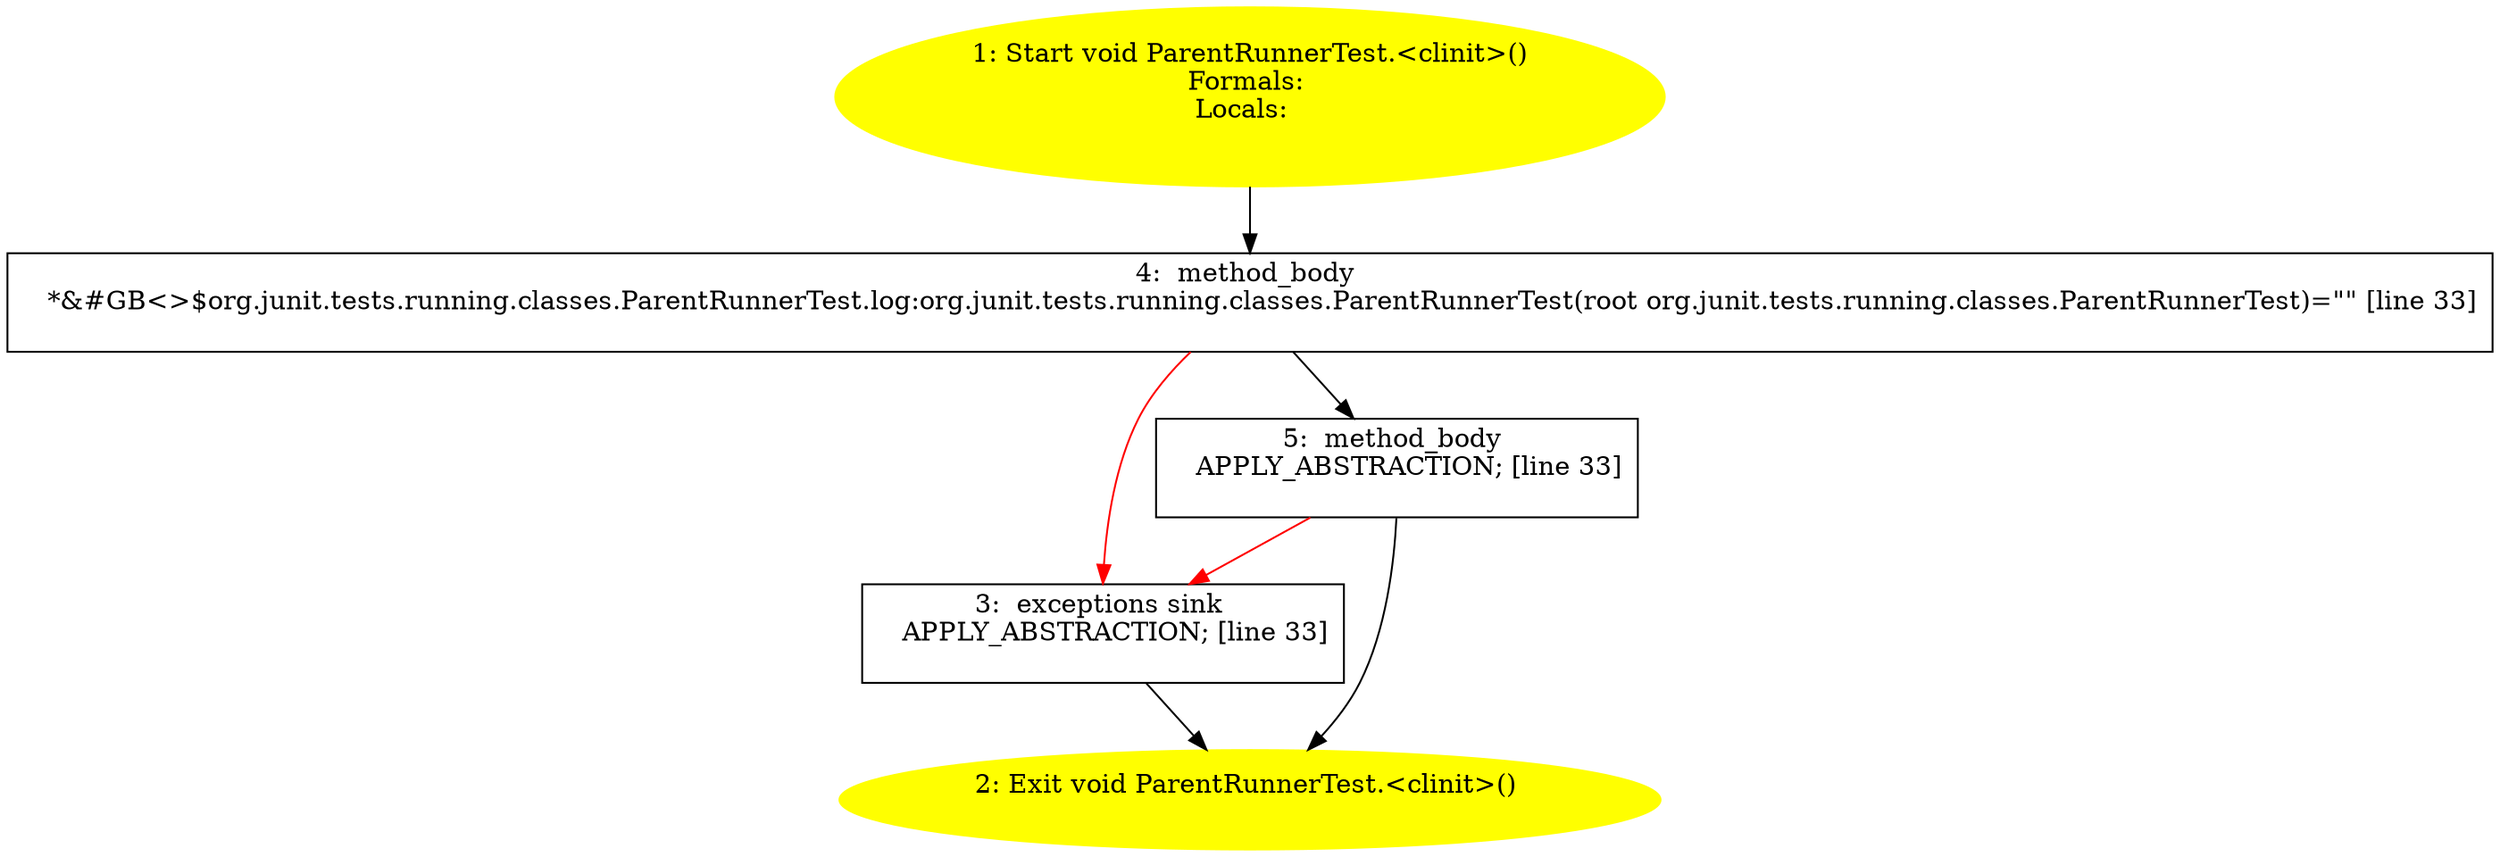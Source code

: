 /* @generated */
digraph cfg {
"org.junit.tests.running.classes.ParentRunnerTest.<clinit>():void.8054e9c18644b94b3544531fcb1eab16_1" [label="1: Start void ParentRunnerTest.<clinit>()\nFormals: \nLocals:  \n  " color=yellow style=filled]
	

	 "org.junit.tests.running.classes.ParentRunnerTest.<clinit>():void.8054e9c18644b94b3544531fcb1eab16_1" -> "org.junit.tests.running.classes.ParentRunnerTest.<clinit>():void.8054e9c18644b94b3544531fcb1eab16_4" ;
"org.junit.tests.running.classes.ParentRunnerTest.<clinit>():void.8054e9c18644b94b3544531fcb1eab16_2" [label="2: Exit void ParentRunnerTest.<clinit>() \n  " color=yellow style=filled]
	

"org.junit.tests.running.classes.ParentRunnerTest.<clinit>():void.8054e9c18644b94b3544531fcb1eab16_3" [label="3:  exceptions sink \n   APPLY_ABSTRACTION; [line 33]\n " shape="box"]
	

	 "org.junit.tests.running.classes.ParentRunnerTest.<clinit>():void.8054e9c18644b94b3544531fcb1eab16_3" -> "org.junit.tests.running.classes.ParentRunnerTest.<clinit>():void.8054e9c18644b94b3544531fcb1eab16_2" ;
"org.junit.tests.running.classes.ParentRunnerTest.<clinit>():void.8054e9c18644b94b3544531fcb1eab16_4" [label="4:  method_body \n   *&#GB<>$org.junit.tests.running.classes.ParentRunnerTest.log:org.junit.tests.running.classes.ParentRunnerTest(root org.junit.tests.running.classes.ParentRunnerTest)=\"\" [line 33]\n " shape="box"]
	

	 "org.junit.tests.running.classes.ParentRunnerTest.<clinit>():void.8054e9c18644b94b3544531fcb1eab16_4" -> "org.junit.tests.running.classes.ParentRunnerTest.<clinit>():void.8054e9c18644b94b3544531fcb1eab16_5" ;
	 "org.junit.tests.running.classes.ParentRunnerTest.<clinit>():void.8054e9c18644b94b3544531fcb1eab16_4" -> "org.junit.tests.running.classes.ParentRunnerTest.<clinit>():void.8054e9c18644b94b3544531fcb1eab16_3" [color="red" ];
"org.junit.tests.running.classes.ParentRunnerTest.<clinit>():void.8054e9c18644b94b3544531fcb1eab16_5" [label="5:  method_body \n   APPLY_ABSTRACTION; [line 33]\n " shape="box"]
	

	 "org.junit.tests.running.classes.ParentRunnerTest.<clinit>():void.8054e9c18644b94b3544531fcb1eab16_5" -> "org.junit.tests.running.classes.ParentRunnerTest.<clinit>():void.8054e9c18644b94b3544531fcb1eab16_2" ;
	 "org.junit.tests.running.classes.ParentRunnerTest.<clinit>():void.8054e9c18644b94b3544531fcb1eab16_5" -> "org.junit.tests.running.classes.ParentRunnerTest.<clinit>():void.8054e9c18644b94b3544531fcb1eab16_3" [color="red" ];
}
